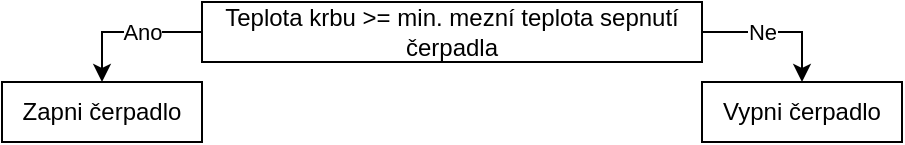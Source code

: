 <mxfile version="21.3.7" type="device">
  <diagram name="Page-1" id="sUSMeyOvm9hWnarqv6cW">
    <mxGraphModel dx="1182" dy="690" grid="1" gridSize="10" guides="1" tooltips="1" connect="1" arrows="1" fold="1" page="1" pageScale="1" pageWidth="1169" pageHeight="827" math="0" shadow="0">
      <root>
        <mxCell id="0" />
        <mxCell id="1" parent="0" />
        <mxCell id="T3lQE0OTM5WguMpx8qes-8" style="edgeStyle=orthogonalEdgeStyle;rounded=0;orthogonalLoop=1;jettySize=auto;html=1;entryX=0.5;entryY=0;entryDx=0;entryDy=0;" edge="1" parent="1" source="T3lQE0OTM5WguMpx8qes-1" target="T3lQE0OTM5WguMpx8qes-4">
          <mxGeometry relative="1" as="geometry">
            <Array as="points">
              <mxPoint x="430" y="235" />
            </Array>
          </mxGeometry>
        </mxCell>
        <mxCell id="T3lQE0OTM5WguMpx8qes-10" value="Ano" style="edgeLabel;html=1;align=center;verticalAlign=middle;resizable=0;points=[];" vertex="1" connectable="0" parent="T3lQE0OTM5WguMpx8qes-8">
          <mxGeometry x="-0.017" relative="1" as="geometry">
            <mxPoint x="7" as="offset" />
          </mxGeometry>
        </mxCell>
        <mxCell id="T3lQE0OTM5WguMpx8qes-9" style="edgeStyle=orthogonalEdgeStyle;rounded=0;orthogonalLoop=1;jettySize=auto;html=1;entryX=0.5;entryY=0;entryDx=0;entryDy=0;" edge="1" parent="1" source="T3lQE0OTM5WguMpx8qes-1" target="T3lQE0OTM5WguMpx8qes-2">
          <mxGeometry relative="1" as="geometry">
            <Array as="points">
              <mxPoint x="780" y="235" />
            </Array>
          </mxGeometry>
        </mxCell>
        <mxCell id="T3lQE0OTM5WguMpx8qes-11" value="Ne" style="edgeLabel;html=1;align=center;verticalAlign=middle;resizable=0;points=[];" vertex="1" connectable="0" parent="T3lQE0OTM5WguMpx8qes-9">
          <mxGeometry x="-0.497" y="-1" relative="1" as="geometry">
            <mxPoint x="11" y="-1" as="offset" />
          </mxGeometry>
        </mxCell>
        <mxCell id="T3lQE0OTM5WguMpx8qes-1" value="Teplota krbu &amp;gt;= min. mezní teplota sepnutí čerpadla" style="rounded=0;whiteSpace=wrap;html=1;" vertex="1" parent="1">
          <mxGeometry x="480" y="220" width="250" height="30" as="geometry" />
        </mxCell>
        <mxCell id="T3lQE0OTM5WguMpx8qes-2" value="Vypni čerpadlo" style="rounded=0;whiteSpace=wrap;html=1;" vertex="1" parent="1">
          <mxGeometry x="730" y="260" width="100" height="30" as="geometry" />
        </mxCell>
        <mxCell id="T3lQE0OTM5WguMpx8qes-4" value="Zapni čerpadlo" style="rounded=0;whiteSpace=wrap;html=1;" vertex="1" parent="1">
          <mxGeometry x="380" y="260" width="100" height="30" as="geometry" />
        </mxCell>
      </root>
    </mxGraphModel>
  </diagram>
</mxfile>
